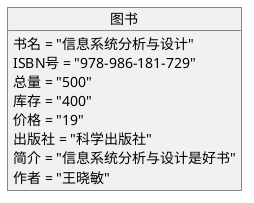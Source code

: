 @startuml

	object 图书 {
	 	书名 = "信息系统分析与设计"
	 	ISBN号 = "978-986-181-729"
	 	总量 = "500"
	 	库存 = "400"
	 	价格 = "19"
	 	出版社 = "科学出版社"
	 	简介 = "信息系统分析与设计是好书"
	 	作者 = "王晓敏"
	}

@endumll